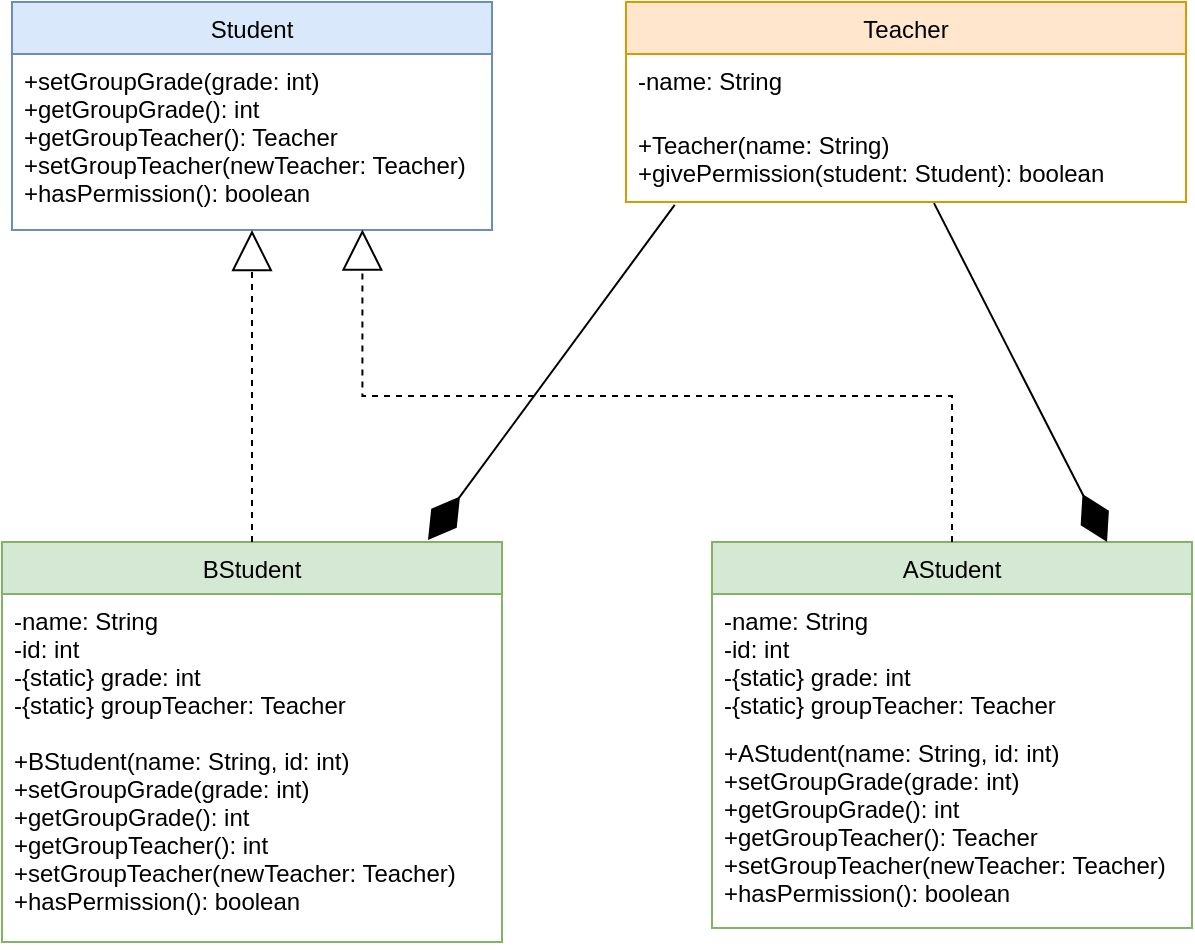 <mxfile version="26.0.7">
  <diagram name="Page-1" id="h5mNpairQMjndRQDlEjY">
    <mxGraphModel dx="981" dy="725" grid="0" gridSize="10" guides="1" tooltips="1" connect="1" arrows="1" fold="1" page="1" pageScale="1" pageWidth="827" pageHeight="1169" math="0" shadow="0">
      <root>
        <mxCell id="0" />
        <mxCell id="1" parent="0" />
        <mxCell id="LXlQttP3euAjqA6qbs8Q-1" value="Student" style="swimlane;fontStyle=0;childLayout=stackLayout;horizontal=1;startSize=26;horizontalStack=0;resizeParent=1;resizeParentMax=0;resizeLast=0;collapsible=1;marginBottom=0;fillColor=#dae8fc;strokeColor=#6c8ebf;" parent="1" vertex="1">
          <mxGeometry x="998" y="94" width="240" height="114" as="geometry">
            <mxRectangle x="230" y="140" width="160" height="26" as="alternateBounds" />
          </mxGeometry>
        </mxCell>
        <mxCell id="LXlQttP3euAjqA6qbs8Q-2" value="+setGroupGrade(grade: int)&#xa;+getGroupGrade(): int&#xa;+getGroupTeacher(): Teacher&#xa;+setGroupTeacher(newTeacher: Teacher)&#xa;+hasPermission(): boolean" style="text;strokeColor=none;fillColor=none;align=left;verticalAlign=top;spacingLeft=4;spacingRight=4;overflow=hidden;rotatable=0;points=[[0,0.5],[1,0.5]];portConstraint=eastwest;" parent="LXlQttP3euAjqA6qbs8Q-1" vertex="1">
          <mxGeometry y="26" width="240" height="88" as="geometry" />
        </mxCell>
        <mxCell id="LXlQttP3euAjqA6qbs8Q-3" value="AStudent" style="swimlane;fontStyle=0;childLayout=stackLayout;horizontal=1;startSize=26;horizontalStack=0;resizeParent=1;resizeParentMax=0;resizeLast=0;collapsible=1;marginBottom=0;fillColor=#d5e8d4;strokeColor=#82b366;" parent="1" vertex="1">
          <mxGeometry x="1348" y="364" width="240" height="193" as="geometry" />
        </mxCell>
        <mxCell id="LXlQttP3euAjqA6qbs8Q-4" value="-name: String&#xa;-id: int&#xa;-{static} grade: int&#xa;-{static} groupTeacher: Teacher" style="text;strokeColor=none;fillColor=none;align=left;verticalAlign=top;spacingLeft=4;spacingRight=4;overflow=hidden;rotatable=0;points=[[0,0.5],[1,0.5]];portConstraint=eastwest;" parent="LXlQttP3euAjqA6qbs8Q-3" vertex="1">
          <mxGeometry y="26" width="240" height="66" as="geometry" />
        </mxCell>
        <mxCell id="LXlQttP3euAjqA6qbs8Q-5" value="+AStudent(name: String, id: int)&#xa;+setGroupGrade(grade: int)&#xa;+getGroupGrade(): int&#xa;+getGroupTeacher(): Teacher&#xa;+setGroupTeacher(newTeacher: Teacher)&#xa;+hasPermission(): boolean" style="text;strokeColor=none;fillColor=none;align=left;verticalAlign=top;spacingLeft=4;spacingRight=4;overflow=hidden;rotatable=0;points=[[0,0.5],[1,0.5]];portConstraint=eastwest;" parent="LXlQttP3euAjqA6qbs8Q-3" vertex="1">
          <mxGeometry y="92" width="240" height="101" as="geometry" />
        </mxCell>
        <mxCell id="LXlQttP3euAjqA6qbs8Q-6" value="BStudent" style="swimlane;fontStyle=0;childLayout=stackLayout;horizontal=1;startSize=26;horizontalStack=0;resizeParent=1;resizeParentMax=0;resizeLast=0;collapsible=1;marginBottom=0;fillColor=#d5e8d4;strokeColor=#82b366;" parent="1" vertex="1">
          <mxGeometry x="993" y="364" width="250" height="200" as="geometry" />
        </mxCell>
        <mxCell id="LXlQttP3euAjqA6qbs8Q-7" value="-name: String&#xa;-id: int&#xa;-{static} grade: int&#xa;-{static} groupTeacher: Teacher" style="text;strokeColor=none;fillColor=none;align=left;verticalAlign=top;spacingLeft=4;spacingRight=4;overflow=hidden;rotatable=0;points=[[0,0.5],[1,0.5]];portConstraint=eastwest;" parent="LXlQttP3euAjqA6qbs8Q-6" vertex="1">
          <mxGeometry y="26" width="250" height="70" as="geometry" />
        </mxCell>
        <mxCell id="LXlQttP3euAjqA6qbs8Q-8" value="+BStudent(name: String, id: int)&#xa;+setGroupGrade(grade: int)&#xa;+getGroupGrade(): int&#xa;+getGroupTeacher(): int&#xa;+setGroupTeacher(newTeacher: Teacher)&#xa;+hasPermission(): boolean" style="text;strokeColor=none;fillColor=none;align=left;verticalAlign=top;spacingLeft=4;spacingRight=4;overflow=hidden;rotatable=0;points=[[0,0.5],[1,0.5]];portConstraint=eastwest;" parent="LXlQttP3euAjqA6qbs8Q-6" vertex="1">
          <mxGeometry y="96" width="250" height="104" as="geometry" />
        </mxCell>
        <mxCell id="LXlQttP3euAjqA6qbs8Q-9" value="Teacher" style="swimlane;fontStyle=0;childLayout=stackLayout;horizontal=1;startSize=26;horizontalStack=0;resizeParent=1;resizeParentMax=0;resizeLast=0;collapsible=1;marginBottom=0;fillColor=#ffe6cc;strokeColor=#d79b00;" parent="1" vertex="1">
          <mxGeometry x="1305" y="94" width="280" height="100" as="geometry" />
        </mxCell>
        <mxCell id="LXlQttP3euAjqA6qbs8Q-10" value="-name: String" style="text;strokeColor=none;fillColor=none;align=left;verticalAlign=top;spacingLeft=4;spacingRight=4;overflow=hidden;rotatable=0;points=[[0,0.5],[1,0.5]];portConstraint=eastwest;" parent="LXlQttP3euAjqA6qbs8Q-9" vertex="1">
          <mxGeometry y="26" width="280" height="32" as="geometry" />
        </mxCell>
        <mxCell id="LXlQttP3euAjqA6qbs8Q-11" value="+Teacher(name: String)&#xa;+givePermission(student: Student): boolean" style="text;strokeColor=none;fillColor=none;align=left;verticalAlign=top;spacingLeft=4;spacingRight=4;overflow=hidden;rotatable=0;points=[[0,0.5],[1,0.5]];portConstraint=eastwest;" parent="LXlQttP3euAjqA6qbs8Q-9" vertex="1">
          <mxGeometry y="58" width="280" height="42" as="geometry" />
        </mxCell>
        <mxCell id="LXlQttP3euAjqA6qbs8Q-12" style="edgeStyle=orthogonalEdgeStyle;rounded=0;orthogonalLoop=1;jettySize=auto;html=1;entryX=0.5;entryY=1;entryDx=0;entryDy=0;entryPerimeter=0;dashed=1;endArrow=block;endFill=0;endSize=18;" parent="1" source="LXlQttP3euAjqA6qbs8Q-6" target="LXlQttP3euAjqA6qbs8Q-2" edge="1">
          <mxGeometry relative="1" as="geometry" />
        </mxCell>
        <mxCell id="LXlQttP3euAjqA6qbs8Q-13" style="edgeStyle=orthogonalEdgeStyle;rounded=0;orthogonalLoop=1;jettySize=auto;html=1;entryX=0.73;entryY=0.997;entryDx=0;entryDy=0;entryPerimeter=0;dashed=1;endArrow=block;endFill=0;endSize=18;" parent="1" source="LXlQttP3euAjqA6qbs8Q-3" target="LXlQttP3euAjqA6qbs8Q-2" edge="1">
          <mxGeometry relative="1" as="geometry" />
        </mxCell>
        <mxCell id="LXlQttP3euAjqA6qbs8Q-14" value="" style="endArrow=diamondThin;html=1;rounded=0;exitX=0.087;exitY=1.034;exitDx=0;exitDy=0;exitPerimeter=0;endFill=1;strokeWidth=1;endSize=24;" parent="1" source="LXlQttP3euAjqA6qbs8Q-11" edge="1">
          <mxGeometry width="50" height="50" relative="1" as="geometry">
            <mxPoint x="1328" y="154" as="sourcePoint" />
            <mxPoint x="1206" y="363" as="targetPoint" />
          </mxGeometry>
        </mxCell>
        <mxCell id="XmJHxn_09ZeOQybsirHt-2" value="" style="endArrow=diamondThin;html=1;rounded=0;exitX=0.55;exitY=1.013;exitDx=0;exitDy=0;exitPerimeter=0;endFill=1;strokeWidth=1;endSize=24;entryX=0.823;entryY=0;entryDx=0;entryDy=0;entryPerimeter=0;" parent="1" source="LXlQttP3euAjqA6qbs8Q-11" target="LXlQttP3euAjqA6qbs8Q-3" edge="1">
          <mxGeometry width="50" height="50" relative="1" as="geometry">
            <mxPoint x="1362" y="225" as="sourcePoint" />
            <mxPoint x="1216" y="373" as="targetPoint" />
          </mxGeometry>
        </mxCell>
      </root>
    </mxGraphModel>
  </diagram>
</mxfile>
